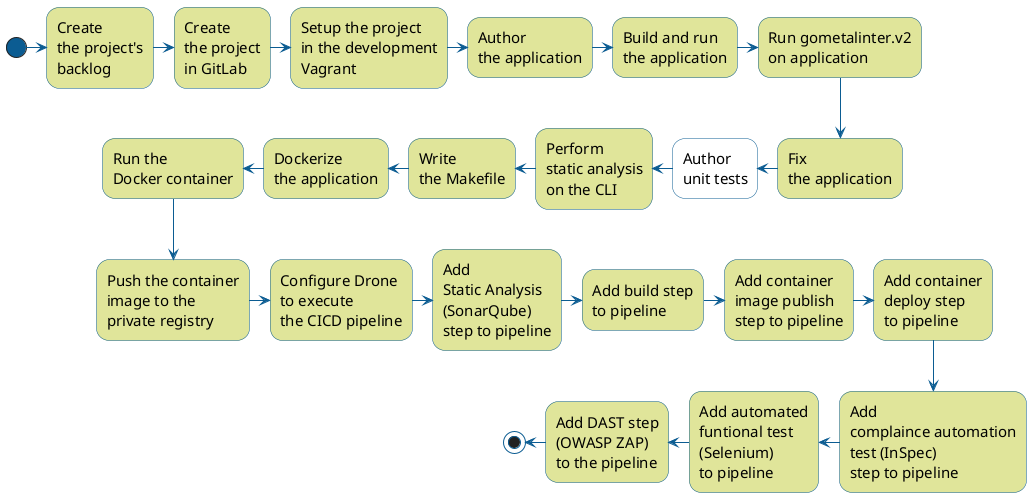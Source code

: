 @startuml
skinparam shadowing false

skinparam title {
  FontStyle "Thin"
  FontSize 30
}

skinparam activity {
  BorderColor #0B5C92
  BackgroundColor #e0e59a
  FontStyle "Thin"
  FontSize 15
}

skinparam activityDiamond {
  BorderColor #0B5C92
  BackgroundColor #e0e59a
  FontStyle "Thin"
  FontSize 15
}

skinparam activityStart {
  Color #0B5C92
}

skinparam activityEnd {
  Color #0B5C92
}

skinparam arrow {
  Color #0B5C92
}

skinparam note {
  BorderColor #0B5C92
  BackgroundColor #FEFECE
  FontStyle "Thin"
  FontSize 15
}

(*) -right->”Create\nthe project's\nbacklog”
-right->"Create\nthe project\nin GitLab"
-right->"Setup the project\nin the development\nVagrant"
-right->"Author\nthe application"
-right->"Build and run\nthe application"
-right->"Run gometalinter.v2\non application"
-down->"Fix\nthe application"
-left->"Author\nunit tests" #FFFFFF
-left->"Perform\nstatic analysis\non the CLI"
-left->"Write\nthe Makefile"
-left->"Dockerize\nthe application"
-left->"Run the\nDocker container"
-down->"Push the container\nimage to the\nprivate registry"
-right->"Configure Drone\nto execute\nthe CICD pipeline"
-right->"Add\nStatic Analysis\n(SonarQube)\nstep to pipeline"
-right->"Add build step\nto pipeline"
-right->"Add container\nimage publish\nstep to pipeline"
-right->"Add container\ndeploy step\nto pipeline"
-down->"Add\ncomplaince automation\ntest (InSpec)\nstep to pipeline"
-left->"Add automated\nfuntional test\n(Selenium)\nto pipeline"
-left->"Add DAST step\n(OWASP ZAP)\nto the pipeline"
-left-> (*)

@enduml
